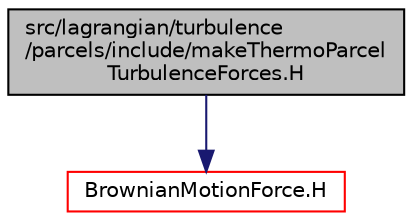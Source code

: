 digraph "src/lagrangian/turbulence/parcels/include/makeThermoParcelTurbulenceForces.H"
{
  bgcolor="transparent";
  edge [fontname="Helvetica",fontsize="10",labelfontname="Helvetica",labelfontsize="10"];
  node [fontname="Helvetica",fontsize="10",shape=record];
  Node1 [label="src/lagrangian/turbulence\l/parcels/include/makeThermoParcel\lTurbulenceForces.H",height=0.2,width=0.4,color="black", fillcolor="grey75", style="filled", fontcolor="black"];
  Node1 -> Node2 [color="midnightblue",fontsize="10",style="solid",fontname="Helvetica"];
  Node2 [label="BrownianMotionForce.H",height=0.2,width=0.4,color="red",URL="$a07147.html"];
}

